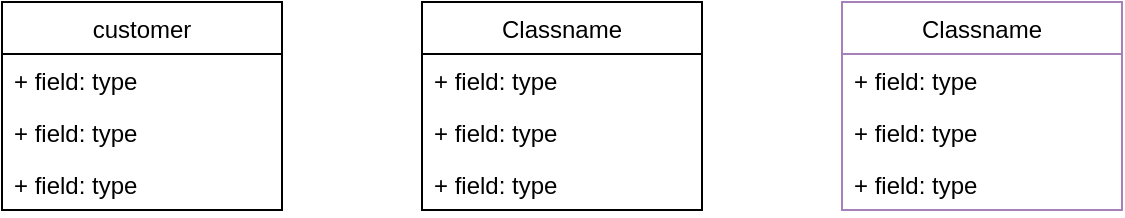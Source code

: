 <mxfile version="12.2.9" type="github" pages="1">
  <diagram id="BWlL4XbmLP71Yh9UziaU" name="第 1 页">
    <mxGraphModel dx="1012" dy="500" grid="1" gridSize="10" guides="1" tooltips="1" connect="1" arrows="1" fold="1" page="1" pageScale="1" pageWidth="827" pageHeight="1169" math="0" shadow="0">
      <root>
        <mxCell id="0"/>
        <mxCell id="1" parent="0"/>
        <mxCell id="QSguQbxPePVmovqIAEej-4" value="customer" style="swimlane;fontStyle=0;childLayout=stackLayout;horizontal=1;startSize=26;fillColor=none;horizontalStack=0;resizeParent=1;resizeParentMax=0;resizeLast=0;collapsible=1;marginBottom=0;" vertex="1" parent="1">
          <mxGeometry x="80" y="964" width="140" height="104" as="geometry"/>
        </mxCell>
        <mxCell id="QSguQbxPePVmovqIAEej-5" value="+ field: type" style="text;strokeColor=none;fillColor=none;align=left;verticalAlign=top;spacingLeft=4;spacingRight=4;overflow=hidden;rotatable=0;points=[[0,0.5],[1,0.5]];portConstraint=eastwest;" vertex="1" parent="QSguQbxPePVmovqIAEej-4">
          <mxGeometry y="26" width="140" height="26" as="geometry"/>
        </mxCell>
        <mxCell id="QSguQbxPePVmovqIAEej-6" value="+ field: type" style="text;strokeColor=none;fillColor=none;align=left;verticalAlign=top;spacingLeft=4;spacingRight=4;overflow=hidden;rotatable=0;points=[[0,0.5],[1,0.5]];portConstraint=eastwest;" vertex="1" parent="QSguQbxPePVmovqIAEej-4">
          <mxGeometry y="52" width="140" height="26" as="geometry"/>
        </mxCell>
        <mxCell id="QSguQbxPePVmovqIAEej-7" value="+ field: type" style="text;strokeColor=none;fillColor=none;align=left;verticalAlign=top;spacingLeft=4;spacingRight=4;overflow=hidden;rotatable=0;points=[[0,0.5],[1,0.5]];portConstraint=eastwest;" vertex="1" parent="QSguQbxPePVmovqIAEej-4">
          <mxGeometry y="78" width="140" height="26" as="geometry"/>
        </mxCell>
        <mxCell id="QSguQbxPePVmovqIAEej-8" value="Classname" style="swimlane;fontStyle=0;childLayout=stackLayout;horizontal=1;startSize=26;fillColor=none;horizontalStack=0;resizeParent=1;resizeParentMax=0;resizeLast=0;collapsible=1;marginBottom=0;" vertex="1" parent="1">
          <mxGeometry x="290" y="964" width="140" height="104" as="geometry"/>
        </mxCell>
        <mxCell id="QSguQbxPePVmovqIAEej-9" value="+ field: type" style="text;strokeColor=none;fillColor=none;align=left;verticalAlign=top;spacingLeft=4;spacingRight=4;overflow=hidden;rotatable=0;points=[[0,0.5],[1,0.5]];portConstraint=eastwest;" vertex="1" parent="QSguQbxPePVmovqIAEej-8">
          <mxGeometry y="26" width="140" height="26" as="geometry"/>
        </mxCell>
        <mxCell id="QSguQbxPePVmovqIAEej-10" value="+ field: type" style="text;strokeColor=none;fillColor=none;align=left;verticalAlign=top;spacingLeft=4;spacingRight=4;overflow=hidden;rotatable=0;points=[[0,0.5],[1,0.5]];portConstraint=eastwest;" vertex="1" parent="QSguQbxPePVmovqIAEej-8">
          <mxGeometry y="52" width="140" height="26" as="geometry"/>
        </mxCell>
        <mxCell id="QSguQbxPePVmovqIAEej-11" value="+ field: type" style="text;strokeColor=none;fillColor=none;align=left;verticalAlign=top;spacingLeft=4;spacingRight=4;overflow=hidden;rotatable=0;points=[[0,0.5],[1,0.5]];portConstraint=eastwest;" vertex="1" parent="QSguQbxPePVmovqIAEej-8">
          <mxGeometry y="78" width="140" height="26" as="geometry"/>
        </mxCell>
        <mxCell id="QSguQbxPePVmovqIAEej-17" value="Classname" style="swimlane;fontStyle=0;childLayout=stackLayout;horizontal=1;startSize=26;fillColor=none;horizontalStack=0;resizeParent=1;resizeParentMax=0;resizeLast=0;collapsible=1;marginBottom=0;strokeColor=#A680B8;" vertex="1" parent="1">
          <mxGeometry x="500" y="964" width="140" height="104" as="geometry"/>
        </mxCell>
        <mxCell id="QSguQbxPePVmovqIAEej-18" value="+ field: type" style="text;strokeColor=none;fillColor=none;align=left;verticalAlign=top;spacingLeft=4;spacingRight=4;overflow=hidden;rotatable=0;points=[[0,0.5],[1,0.5]];portConstraint=eastwest;" vertex="1" parent="QSguQbxPePVmovqIAEej-17">
          <mxGeometry y="26" width="140" height="26" as="geometry"/>
        </mxCell>
        <mxCell id="QSguQbxPePVmovqIAEej-19" value="+ field: type" style="text;strokeColor=none;fillColor=none;align=left;verticalAlign=top;spacingLeft=4;spacingRight=4;overflow=hidden;rotatable=0;points=[[0,0.5],[1,0.5]];portConstraint=eastwest;" vertex="1" parent="QSguQbxPePVmovqIAEej-17">
          <mxGeometry y="52" width="140" height="26" as="geometry"/>
        </mxCell>
        <mxCell id="QSguQbxPePVmovqIAEej-20" value="+ field: type" style="text;strokeColor=none;fillColor=none;align=left;verticalAlign=top;spacingLeft=4;spacingRight=4;overflow=hidden;rotatable=0;points=[[0,0.5],[1,0.5]];portConstraint=eastwest;" vertex="1" parent="QSguQbxPePVmovqIAEej-17">
          <mxGeometry y="78" width="140" height="26" as="geometry"/>
        </mxCell>
      </root>
    </mxGraphModel>
  </diagram>
</mxfile>
